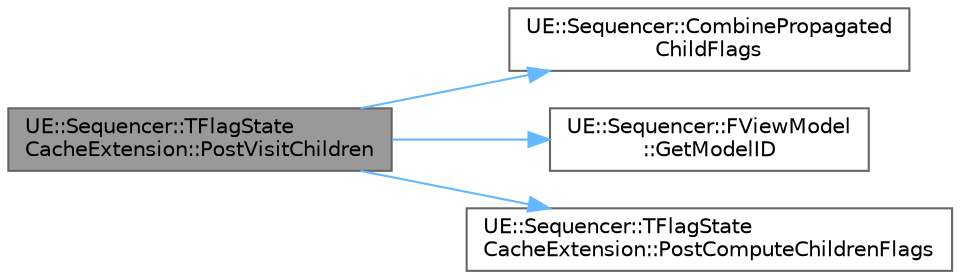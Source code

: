 digraph "UE::Sequencer::TFlagStateCacheExtension::PostVisitChildren"
{
 // INTERACTIVE_SVG=YES
 // LATEX_PDF_SIZE
  bgcolor="transparent";
  edge [fontname=Helvetica,fontsize=10,labelfontname=Helvetica,labelfontsize=10];
  node [fontname=Helvetica,fontsize=10,shape=box,height=0.2,width=0.4];
  rankdir="LR";
  Node1 [id="Node000001",label="UE::Sequencer::TFlagState\lCacheExtension::PostVisitChildren",height=0.2,width=0.4,color="gray40", fillcolor="grey60", style="filled", fontcolor="black",tooltip=" "];
  Node1 -> Node2 [id="edge1_Node000001_Node000002",color="steelblue1",style="solid",tooltip=" "];
  Node2 [id="Node000002",label="UE::Sequencer::CombinePropagated\lChildFlags",height=0.2,width=0.4,color="grey40", fillcolor="white", style="filled",URL="$d3/d41/namespaceUE_1_1Sequencer.html#ae89314bba6f02566f78fd662826930d3",tooltip=" "];
  Node1 -> Node3 [id="edge2_Node000001_Node000003",color="steelblue1",style="solid",tooltip=" "];
  Node3 [id="Node000003",label="UE::Sequencer::FViewModel\l::GetModelID",height=0.2,width=0.4,color="grey40", fillcolor="white", style="filled",URL="$dc/d92/classUE_1_1Sequencer_1_1FViewModel.html#a9bf973f9703a555788b4739bee2e99f5",tooltip="Get this model's unique, non-persistent and non-deterministic ID."];
  Node1 -> Node4 [id="edge3_Node000001_Node000004",color="steelblue1",style="solid",tooltip=" "];
  Node4 [id="Node000004",label="UE::Sequencer::TFlagState\lCacheExtension::PostComputeChildrenFlags",height=0.2,width=0.4,color="grey40", fillcolor="white", style="filled",URL="$d8/dd8/classUE_1_1Sequencer_1_1TFlagStateCacheExtension.html#a5ca01d72a26c03b190489451df18bd49",tooltip=" "];
}
